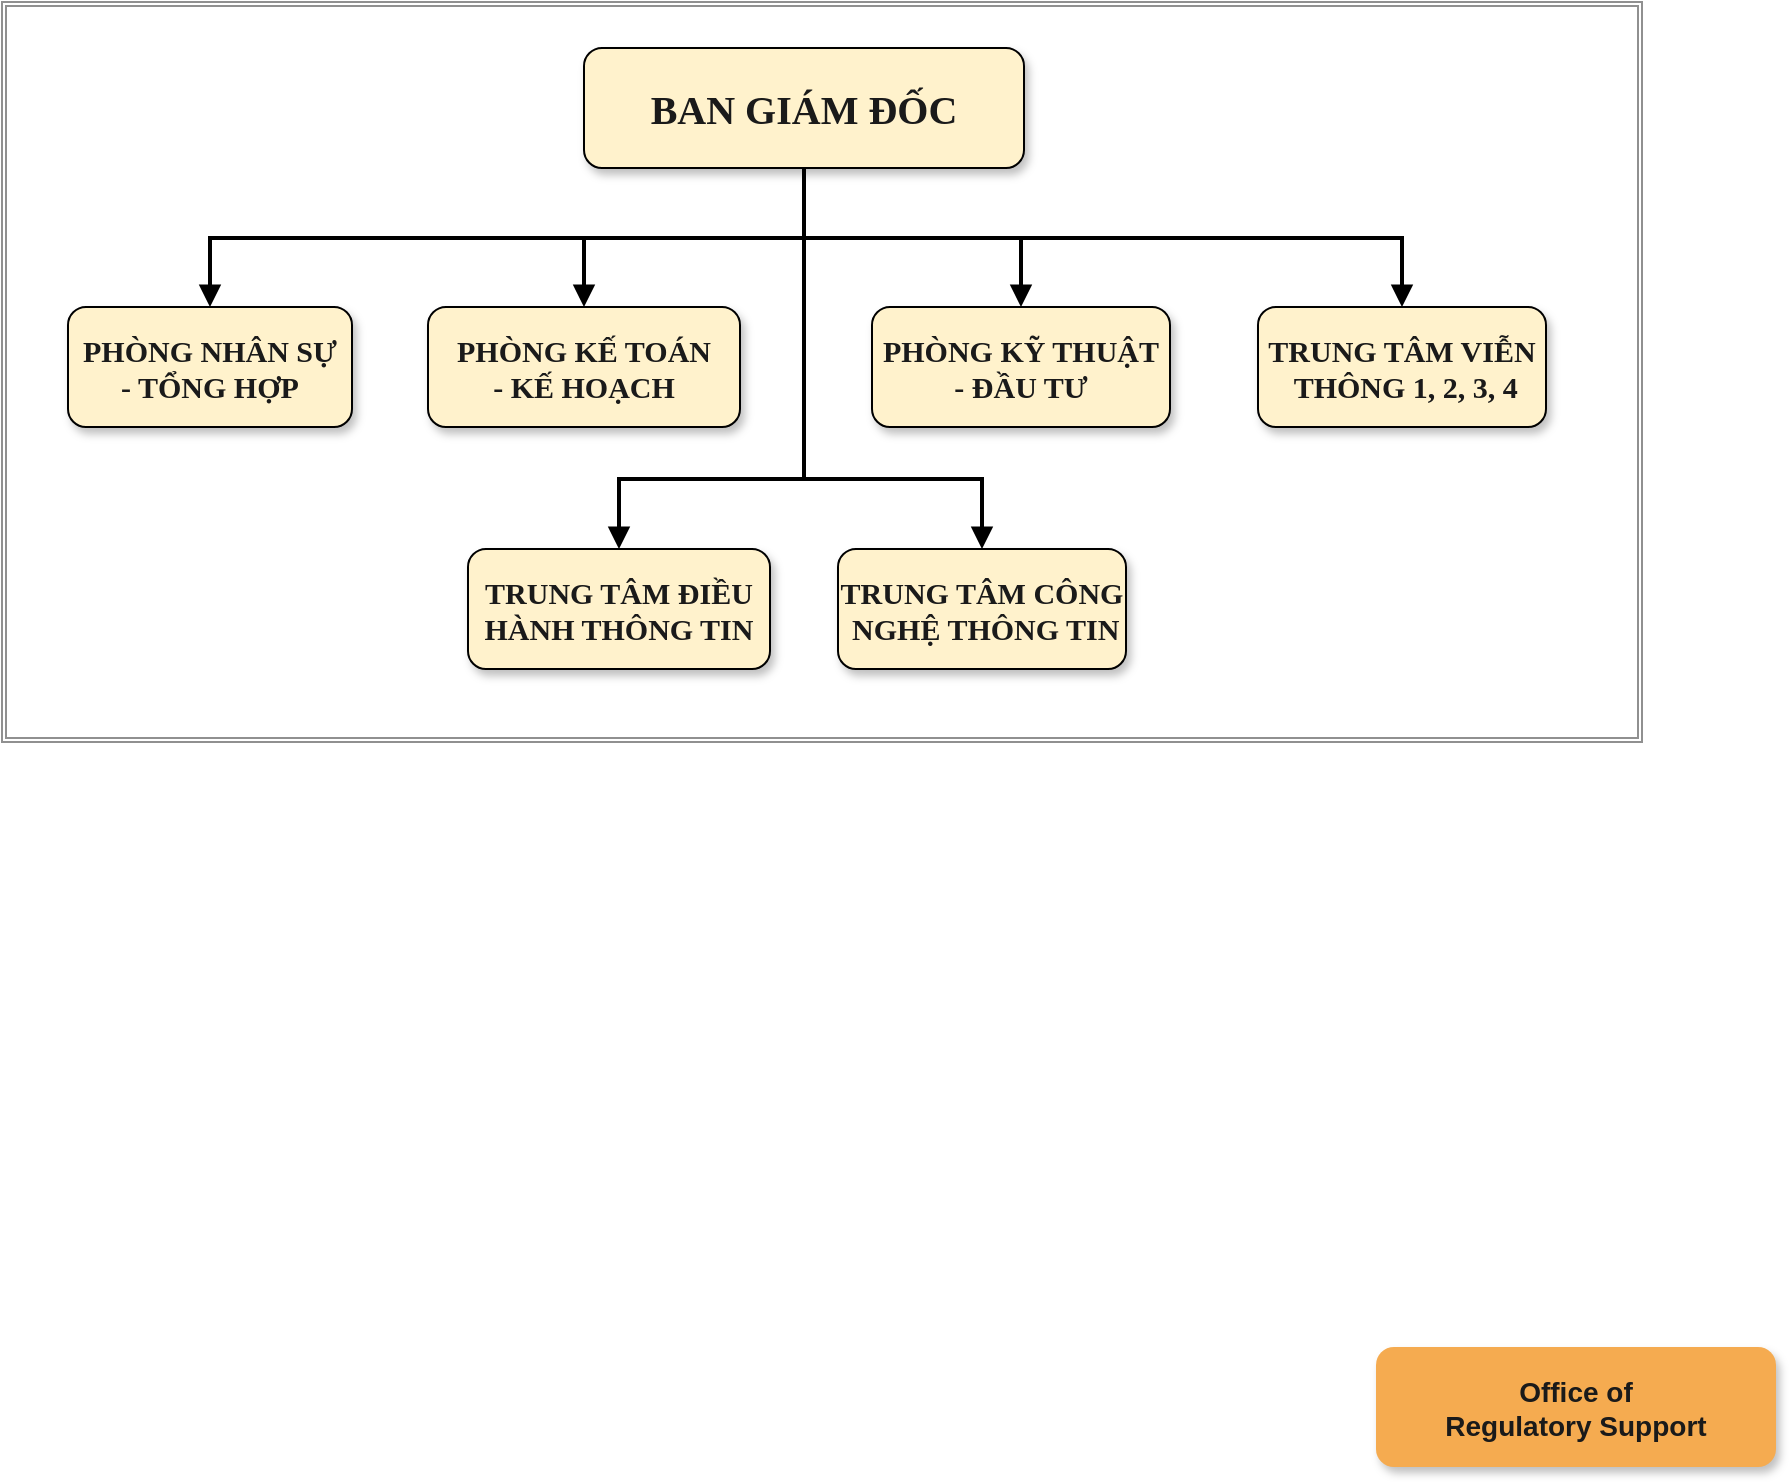 <mxfile version="21.3.8" type="device">
  <diagram name="Page-1" id="97916047-d0de-89f5-080d-49f4d83e522f">
    <mxGraphModel dx="1050" dy="541" grid="1" gridSize="10" guides="1" tooltips="1" connect="1" arrows="1" fold="1" page="1" pageScale="1.5" pageWidth="1169" pageHeight="827" background="none" math="0" shadow="0">
      <root>
        <mxCell id="0" />
        <mxCell id="1" parent="0" />
        <mxCell id="DTelRhoNSZn7rgtggnbx-70" value="" style="shape=ext;double=1;rounded=0;html=1;strokeColor=#909090;fontColor=#1A1A1A;fillColor=#FFFFFF;whiteSpace=wrap;" parent="1" vertex="1">
          <mxGeometry x="40" y="10" width="820" height="370" as="geometry" />
        </mxCell>
        <mxCell id="DTelRhoNSZn7rgtggnbx-71" value="BAN GIÁM ĐỐC" style="rounded=1;strokeColor=default;shadow=1;fontStyle=1;fontSize=20;labelBackgroundColor=none;fontFamily=Times New Roman;fillColor=#FFF2CC;fontColor=#1A1A1A;fillStyle=auto;whiteSpace=wrap;" parent="1" vertex="1">
          <mxGeometry x="331" y="33" width="220" height="60" as="geometry" />
        </mxCell>
        <mxCell id="DTelRhoNSZn7rgtggnbx-72" value="PHÒNG NHÂN SỰ &#xa;- TỔNG HỢP" style="rounded=1;strokeColor=default;shadow=1;fontStyle=1;fontSize=15;labelBackgroundColor=none;fontFamily=Times New Roman;fillColor=#FFF2CC;fontColor=#1A1A1A;whiteSpace=wrap;" parent="1" vertex="1">
          <mxGeometry x="73" y="162.5" width="142" height="60" as="geometry" />
        </mxCell>
        <mxCell id="DTelRhoNSZn7rgtggnbx-73" value="PHÒNG KẾ TOÁN &#xa;- KẾ HOẠCH" style="rounded=1;strokeColor=default;shadow=1;fontStyle=1;fontSize=15;labelBackgroundColor=none;fontFamily=Times New Roman;fillColor=#FFF2CC;fontColor=#1A1A1A;whiteSpace=wrap;" parent="1" vertex="1">
          <mxGeometry x="253" y="162.5" width="156" height="60" as="geometry" />
        </mxCell>
        <mxCell id="DTelRhoNSZn7rgtggnbx-74" value="PHÒNG KỸ THUẬT &#xa;- ĐẦU TƯ" style="rounded=1;strokeColor=default;shadow=1;fontStyle=1;fontSize=15;labelBackgroundColor=none;fontFamily=Times New Roman;fillColor=#FFF2CC;fontColor=#1A1A1A;whiteSpace=wrap;" parent="1" vertex="1">
          <mxGeometry x="475" y="162.5" width="149" height="60" as="geometry" />
        </mxCell>
        <mxCell id="DTelRhoNSZn7rgtggnbx-75" value="TRUNG TÂM ĐIỀU &#xa;HÀNH THÔNG TIN" style="rounded=1;strokeColor=default;shadow=1;fontStyle=1;fontSize=15;labelBackgroundColor=none;fontFamily=Times New Roman;fillColor=#FFF2CC;fontColor=#1A1A1A;whiteSpace=wrap;" parent="1" vertex="1">
          <mxGeometry x="273" y="283.5" width="151" height="60" as="geometry" />
        </mxCell>
        <mxCell id="DTelRhoNSZn7rgtggnbx-76" value="TRUNG TÂM CÔNG&#xa; NGHỆ THÔNG TIN" style="rounded=1;strokeColor=default;shadow=1;fontStyle=1;fontSize=15;labelBackgroundColor=none;fontFamily=Times New Roman;fillColor=#FFF2CC;fontColor=#1A1A1A;whiteSpace=wrap;" parent="1" vertex="1">
          <mxGeometry x="458" y="283.5" width="144" height="60" as="geometry" />
        </mxCell>
        <mxCell id="DTelRhoNSZn7rgtggnbx-77" value="Office of&#xa; Regulatory Support" style="rounded=1;strokeColor=none;shadow=1;fontStyle=1;fontSize=14;labelBackgroundColor=none;fillColor=#F5AB50;fontColor=#1A1A1A;whiteSpace=wrap;" parent="1" vertex="1">
          <mxGeometry x="727" y="682.5" width="200" height="60" as="geometry" />
        </mxCell>
        <mxCell id="DTelRhoNSZn7rgtggnbx-78" value="" style="edgeStyle=elbowEdgeStyle;elbow=vertical;strokeWidth=2;endArrow=block;endFill=1;fontStyle=1;labelBackgroundColor=none;fontColor=default;strokeColor=#000000;fontFamily=Times New Roman;rounded=0;" parent="1" source="DTelRhoNSZn7rgtggnbx-71" target="DTelRhoNSZn7rgtggnbx-73" edge="1">
          <mxGeometry x="-343" y="-127.5" width="100" height="100" as="geometry">
            <mxPoint x="-343" y="-27.5" as="sourcePoint" />
            <mxPoint x="-243" y="-127.5" as="targetPoint" />
          </mxGeometry>
        </mxCell>
        <mxCell id="DTelRhoNSZn7rgtggnbx-79" value="" style="edgeStyle=elbowEdgeStyle;elbow=vertical;strokeWidth=2;endArrow=block;endFill=1;fontStyle=1;labelBackgroundColor=none;fontColor=default;strokeColor=#000000;fontFamily=Times New Roman;rounded=0;" parent="1" source="DTelRhoNSZn7rgtggnbx-71" target="DTelRhoNSZn7rgtggnbx-72" edge="1">
          <mxGeometry x="-343" y="-127.5" width="100" height="100" as="geometry">
            <mxPoint x="-343" y="-27.5" as="sourcePoint" />
            <mxPoint x="-243" y="-127.5" as="targetPoint" />
          </mxGeometry>
        </mxCell>
        <mxCell id="DTelRhoNSZn7rgtggnbx-80" value="" style="edgeStyle=elbowEdgeStyle;elbow=vertical;strokeWidth=2;endArrow=block;endFill=1;fontStyle=1;labelBackgroundColor=none;fontColor=default;strokeColor=#000000;fontFamily=Times New Roman;rounded=0;" parent="1" source="DTelRhoNSZn7rgtggnbx-71" target="DTelRhoNSZn7rgtggnbx-74" edge="1">
          <mxGeometry x="-343" y="-127.5" width="100" height="100" as="geometry">
            <mxPoint x="-343" y="-27.5" as="sourcePoint" />
            <mxPoint x="-243" y="-127.5" as="targetPoint" />
          </mxGeometry>
        </mxCell>
        <mxCell id="DTelRhoNSZn7rgtggnbx-81" value="" style="edgeStyle=elbowEdgeStyle;elbow=vertical;strokeWidth=2;endArrow=block;endFill=1;fontStyle=1;labelBackgroundColor=none;fontColor=default;strokeColor=#000000;fontFamily=Times New Roman;rounded=0;entryX=0.5;entryY=0;entryDx=0;entryDy=0;exitX=0.5;exitY=1;exitDx=0;exitDy=0;" parent="1" source="DTelRhoNSZn7rgtggnbx-71" target="DTelRhoNSZn7rgtggnbx-75" edge="1">
          <mxGeometry x="-343" y="-141.5" width="100" height="100" as="geometry">
            <mxPoint x="430" y="80" as="sourcePoint" />
            <mxPoint x="333" y="270" as="targetPoint" />
            <Array as="points">
              <mxPoint x="287" y="248.5" />
            </Array>
          </mxGeometry>
        </mxCell>
        <mxCell id="DTelRhoNSZn7rgtggnbx-82" value="" style="edgeStyle=elbowEdgeStyle;elbow=vertical;strokeWidth=2;endArrow=block;endFill=1;fontStyle=1;labelBackgroundColor=none;fontColor=default;entryX=0.5;entryY=0;entryDx=0;entryDy=0;strokeColor=#000000;fontFamily=Times New Roman;rounded=0;exitX=0.5;exitY=1;exitDx=0;exitDy=0;" parent="1" source="DTelRhoNSZn7rgtggnbx-71" target="DTelRhoNSZn7rgtggnbx-76" edge="1">
          <mxGeometry x="-343" y="-141.5" width="100" height="100" as="geometry">
            <mxPoint x="441" y="79" as="sourcePoint" />
            <mxPoint x="553" y="269.5" as="targetPoint" />
            <Array as="points">
              <mxPoint x="577" y="248.5" />
            </Array>
          </mxGeometry>
        </mxCell>
        <mxCell id="DTelRhoNSZn7rgtggnbx-83" value="" style="edgeStyle=elbowEdgeStyle;elbow=vertical;strokeWidth=2;endArrow=block;endFill=1;fontStyle=1;exitX=0.5;exitY=1;exitDx=0;exitDy=0;entryX=0.5;entryY=0;entryDx=0;entryDy=0;labelBackgroundColor=none;fontColor=default;strokeColor=#000000;verticalAlign=middle;fontFamily=Times New Roman;rounded=0;" parent="1" source="DTelRhoNSZn7rgtggnbx-71" target="DTelRhoNSZn7rgtggnbx-84" edge="1">
          <mxGeometry x="-105" y="-128" width="100" height="100" as="geometry">
            <mxPoint x="645" y="112.5" as="sourcePoint" />
            <mxPoint x="845" y="162.5" as="targetPoint" />
          </mxGeometry>
        </mxCell>
        <mxCell id="DTelRhoNSZn7rgtggnbx-84" value="TRUNG TÂM VIỄN&#xa; THÔNG 1, 2, 3, 4" style="rounded=1;strokeColor=default;shadow=1;fontStyle=1;fontSize=15;labelBackgroundColor=none;fontFamily=Times New Roman;fillColor=#FFF2CC;fontColor=#1A1A1A;whiteSpace=wrap;" parent="1" vertex="1">
          <mxGeometry x="668" y="162.5" width="144" height="60" as="geometry" />
        </mxCell>
      </root>
    </mxGraphModel>
  </diagram>
</mxfile>
